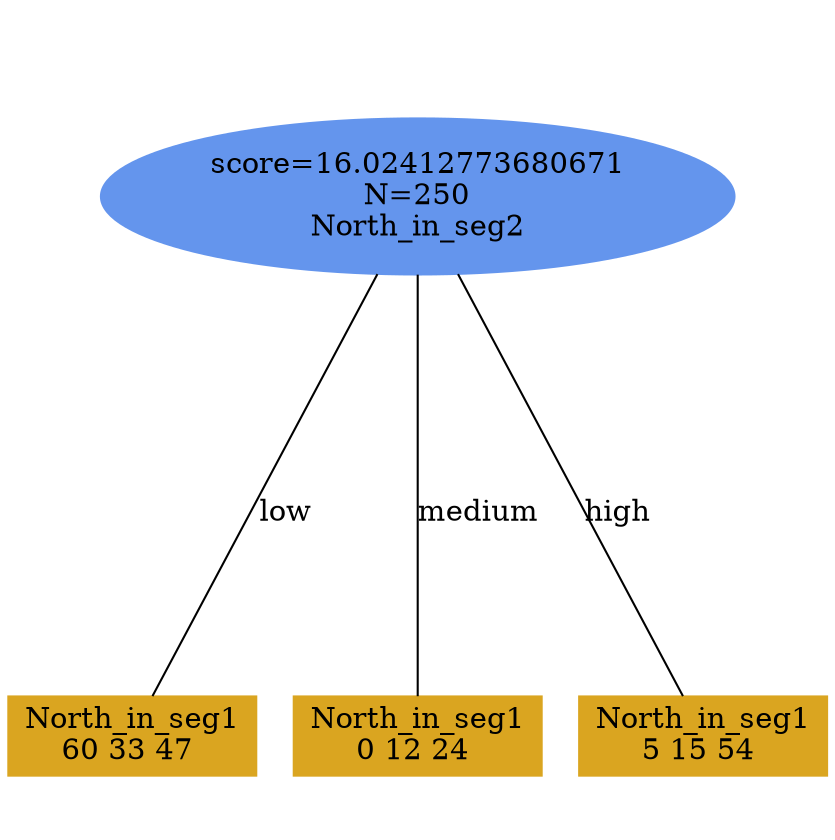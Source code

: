 digraph "DD" {
size = "7.5,10"
ratio=1.0;
center = true;
edge [dir = none];
{ rank = same; node [shape=ellipse, style=filled, color=cornflowerblue];"2939" [label="score=16.02412773680671\nN=250\nNorth_in_seg2"];}
{ rank = same; node [shape=box, style=filled, color=goldenrod];"2940" [label="North_in_seg1\n60 33 47 "];}
{ rank = same; node [shape=box, style=filled, color=goldenrod];"2941" [label="North_in_seg1\n0 12 24 "];}
{ rank = same; node [shape=box, style=filled, color=goldenrod];"2942" [label="North_in_seg1\n5 15 54 "];}
"2939" -> "2940" [label = "low"];
"2939" -> "2941" [label = "medium"];
"2939" -> "2942" [label = "high"];

}